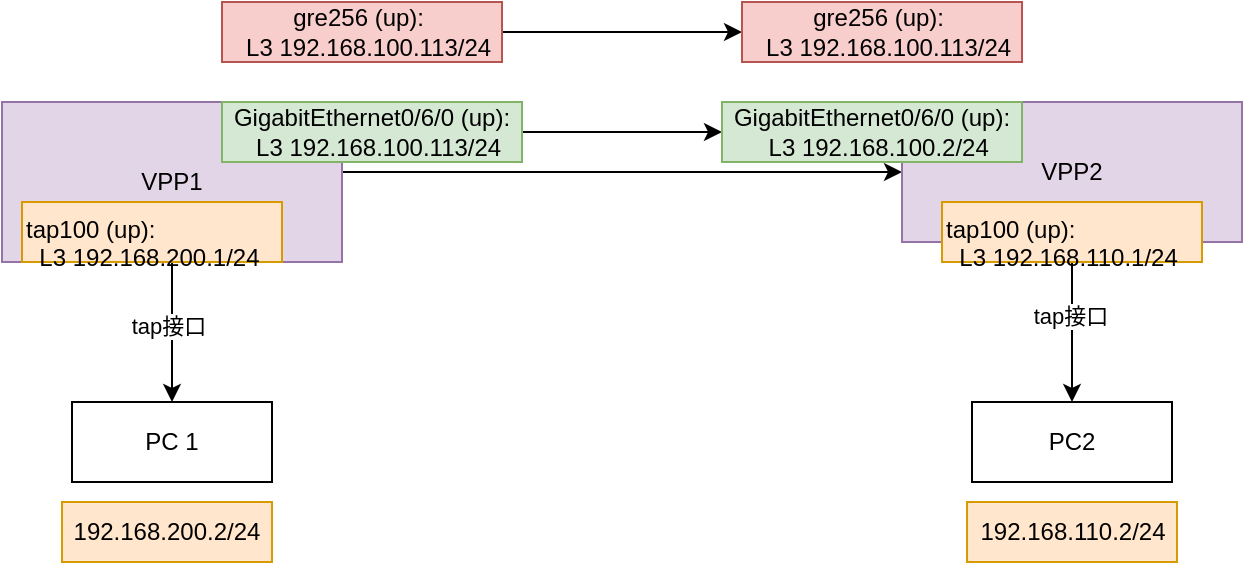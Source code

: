 <mxfile version="22.1.17" type="github">
  <diagram name="第 1 页" id="Z_27IF7Wb86w0Z_xkqJf">
    <mxGraphModel dx="2074" dy="1106" grid="1" gridSize="10" guides="1" tooltips="1" connect="1" arrows="1" fold="1" page="1" pageScale="1" pageWidth="827" pageHeight="1169" math="0" shadow="0">
      <root>
        <mxCell id="0" />
        <mxCell id="1" parent="0" />
        <mxCell id="6gsnb8N4lxrwy1f8Uuo4-4" value="" style="edgeStyle=orthogonalEdgeStyle;rounded=0;orthogonalLoop=1;jettySize=auto;html=1;" edge="1" parent="1" source="6gsnb8N4lxrwy1f8Uuo4-1" target="6gsnb8N4lxrwy1f8Uuo4-3">
          <mxGeometry relative="1" as="geometry" />
        </mxCell>
        <mxCell id="6gsnb8N4lxrwy1f8Uuo4-11" value="tap接口" style="edgeLabel;html=1;align=center;verticalAlign=middle;resizable=0;points=[];" vertex="1" connectable="0" parent="6gsnb8N4lxrwy1f8Uuo4-4">
          <mxGeometry x="0.05" y="-2" relative="1" as="geometry">
            <mxPoint as="offset" />
          </mxGeometry>
        </mxCell>
        <mxCell id="6gsnb8N4lxrwy1f8Uuo4-6" value="" style="edgeStyle=orthogonalEdgeStyle;rounded=0;orthogonalLoop=1;jettySize=auto;html=1;" edge="1" parent="1" source="6gsnb8N4lxrwy1f8Uuo4-1" target="6gsnb8N4lxrwy1f8Uuo4-5">
          <mxGeometry relative="1" as="geometry" />
        </mxCell>
        <mxCell id="6gsnb8N4lxrwy1f8Uuo4-1" value="VPP1" style="rounded=0;whiteSpace=wrap;html=1;" vertex="1" parent="1">
          <mxGeometry x="110" y="240" width="170" height="70" as="geometry" />
        </mxCell>
        <mxCell id="6gsnb8N4lxrwy1f8Uuo4-3" value="PC 1" style="rounded=0;whiteSpace=wrap;html=1;" vertex="1" parent="1">
          <mxGeometry x="145" y="390" width="100" height="40" as="geometry" />
        </mxCell>
        <mxCell id="6gsnb8N4lxrwy1f8Uuo4-10" value="" style="edgeStyle=orthogonalEdgeStyle;rounded=0;orthogonalLoop=1;jettySize=auto;html=1;" edge="1" parent="1" source="6gsnb8N4lxrwy1f8Uuo4-5" target="6gsnb8N4lxrwy1f8Uuo4-9">
          <mxGeometry relative="1" as="geometry" />
        </mxCell>
        <mxCell id="6gsnb8N4lxrwy1f8Uuo4-12" value="tap接口" style="edgeLabel;html=1;align=center;verticalAlign=middle;resizable=0;points=[];" vertex="1" connectable="0" parent="6gsnb8N4lxrwy1f8Uuo4-10">
          <mxGeometry x="-0.075" y="-1" relative="1" as="geometry">
            <mxPoint as="offset" />
          </mxGeometry>
        </mxCell>
        <mxCell id="6gsnb8N4lxrwy1f8Uuo4-5" value="VPP2" style="rounded=0;whiteSpace=wrap;html=1;fillColor=#e1d5e7;strokeColor=#9673a6;" vertex="1" parent="1">
          <mxGeometry x="560" y="240" width="170" height="70" as="geometry" />
        </mxCell>
        <mxCell id="6gsnb8N4lxrwy1f8Uuo4-7" value="VPP1" style="rounded=0;whiteSpace=wrap;html=1;fillColor=#e1d5e7;strokeColor=#9673a6;" vertex="1" parent="1">
          <mxGeometry x="110" y="240" width="170" height="80" as="geometry" />
        </mxCell>
        <mxCell id="6gsnb8N4lxrwy1f8Uuo4-9" value="PC2" style="rounded=0;whiteSpace=wrap;html=1;" vertex="1" parent="1">
          <mxGeometry x="595" y="390" width="100" height="40" as="geometry" />
        </mxCell>
        <mxCell id="6gsnb8N4lxrwy1f8Uuo4-15" value="" style="edgeStyle=orthogonalEdgeStyle;rounded=0;orthogonalLoop=1;jettySize=auto;html=1;" edge="1" parent="1" source="6gsnb8N4lxrwy1f8Uuo4-13" target="6gsnb8N4lxrwy1f8Uuo4-14">
          <mxGeometry relative="1" as="geometry" />
        </mxCell>
        <mxCell id="6gsnb8N4lxrwy1f8Uuo4-13" value="&lt;div&gt;GigabitEthernet0/6/0 (up):&lt;/div&gt;&lt;div&gt;&amp;nbsp; L3 192.168.100.113/24&lt;/div&gt;" style="text;html=1;strokeColor=#82b366;fillColor=#d5e8d4;align=center;verticalAlign=middle;whiteSpace=wrap;rounded=0;" vertex="1" parent="1">
          <mxGeometry x="220" y="240" width="150" height="30" as="geometry" />
        </mxCell>
        <mxCell id="6gsnb8N4lxrwy1f8Uuo4-14" value="&lt;div&gt;GigabitEthernet0/6/0 (up):&lt;/div&gt;&lt;div&gt;&amp;nbsp; L3 192.168.100.2/24&lt;/div&gt;" style="text;html=1;strokeColor=#82b366;fillColor=#d5e8d4;align=center;verticalAlign=middle;whiteSpace=wrap;rounded=0;" vertex="1" parent="1">
          <mxGeometry x="470" y="240" width="150" height="30" as="geometry" />
        </mxCell>
        <mxCell id="6gsnb8N4lxrwy1f8Uuo4-18" value="" style="edgeStyle=orthogonalEdgeStyle;rounded=0;orthogonalLoop=1;jettySize=auto;html=1;" edge="1" parent="1" source="6gsnb8N4lxrwy1f8Uuo4-16" target="6gsnb8N4lxrwy1f8Uuo4-17">
          <mxGeometry relative="1" as="geometry" />
        </mxCell>
        <mxCell id="6gsnb8N4lxrwy1f8Uuo4-16" value="&lt;div&gt;gre256 (up):&amp;nbsp;&lt;/div&gt;&lt;div&gt;&amp;nbsp; L3 192.168.100.113/24&lt;/div&gt;" style="text;html=1;strokeColor=#b85450;fillColor=#f8cecc;align=center;verticalAlign=middle;whiteSpace=wrap;rounded=0;" vertex="1" parent="1">
          <mxGeometry x="220" y="190" width="140" height="30" as="geometry" />
        </mxCell>
        <mxCell id="6gsnb8N4lxrwy1f8Uuo4-17" value="&lt;div&gt;gre256 (up):&amp;nbsp;&lt;/div&gt;&lt;div&gt;&amp;nbsp; L3 192.168.100.113/24&lt;/div&gt;" style="text;html=1;strokeColor=#b85450;fillColor=#f8cecc;align=center;verticalAlign=middle;whiteSpace=wrap;rounded=0;" vertex="1" parent="1">
          <mxGeometry x="480" y="190" width="140" height="30" as="geometry" />
        </mxCell>
        <mxCell id="6gsnb8N4lxrwy1f8Uuo4-19" value="tap100 (up):&#xa;  L3 192.168.200.1/24" style="text;whiteSpace=wrap;fillColor=#ffe6cc;strokeColor=#d79b00;" vertex="1" parent="1">
          <mxGeometry x="120" y="290" width="130" height="30" as="geometry" />
        </mxCell>
        <mxCell id="6gsnb8N4lxrwy1f8Uuo4-20" value="&lt;div&gt;&lt;span style=&quot;background-color: initial;&quot;&gt;192.168.200.2/24&lt;/span&gt;&lt;/div&gt;" style="text;html=1;strokeColor=#d79b00;fillColor=#ffe6cc;align=center;verticalAlign=middle;whiteSpace=wrap;rounded=0;" vertex="1" parent="1">
          <mxGeometry x="140" y="440" width="105" height="30" as="geometry" />
        </mxCell>
        <mxCell id="6gsnb8N4lxrwy1f8Uuo4-21" value="&lt;div&gt;&lt;span style=&quot;background-color: initial;&quot;&gt;192.168.110.2/24&lt;/span&gt;&lt;/div&gt;" style="text;html=1;strokeColor=#d79b00;fillColor=#ffe6cc;align=center;verticalAlign=middle;whiteSpace=wrap;rounded=0;" vertex="1" parent="1">
          <mxGeometry x="592.5" y="440" width="105" height="30" as="geometry" />
        </mxCell>
        <mxCell id="6gsnb8N4lxrwy1f8Uuo4-22" value="tap100 (up):&#xa;  L3 192.168.110.1/24" style="text;whiteSpace=wrap;fillColor=#ffe6cc;strokeColor=#d79b00;" vertex="1" parent="1">
          <mxGeometry x="580" y="290" width="130" height="30" as="geometry" />
        </mxCell>
      </root>
    </mxGraphModel>
  </diagram>
</mxfile>

